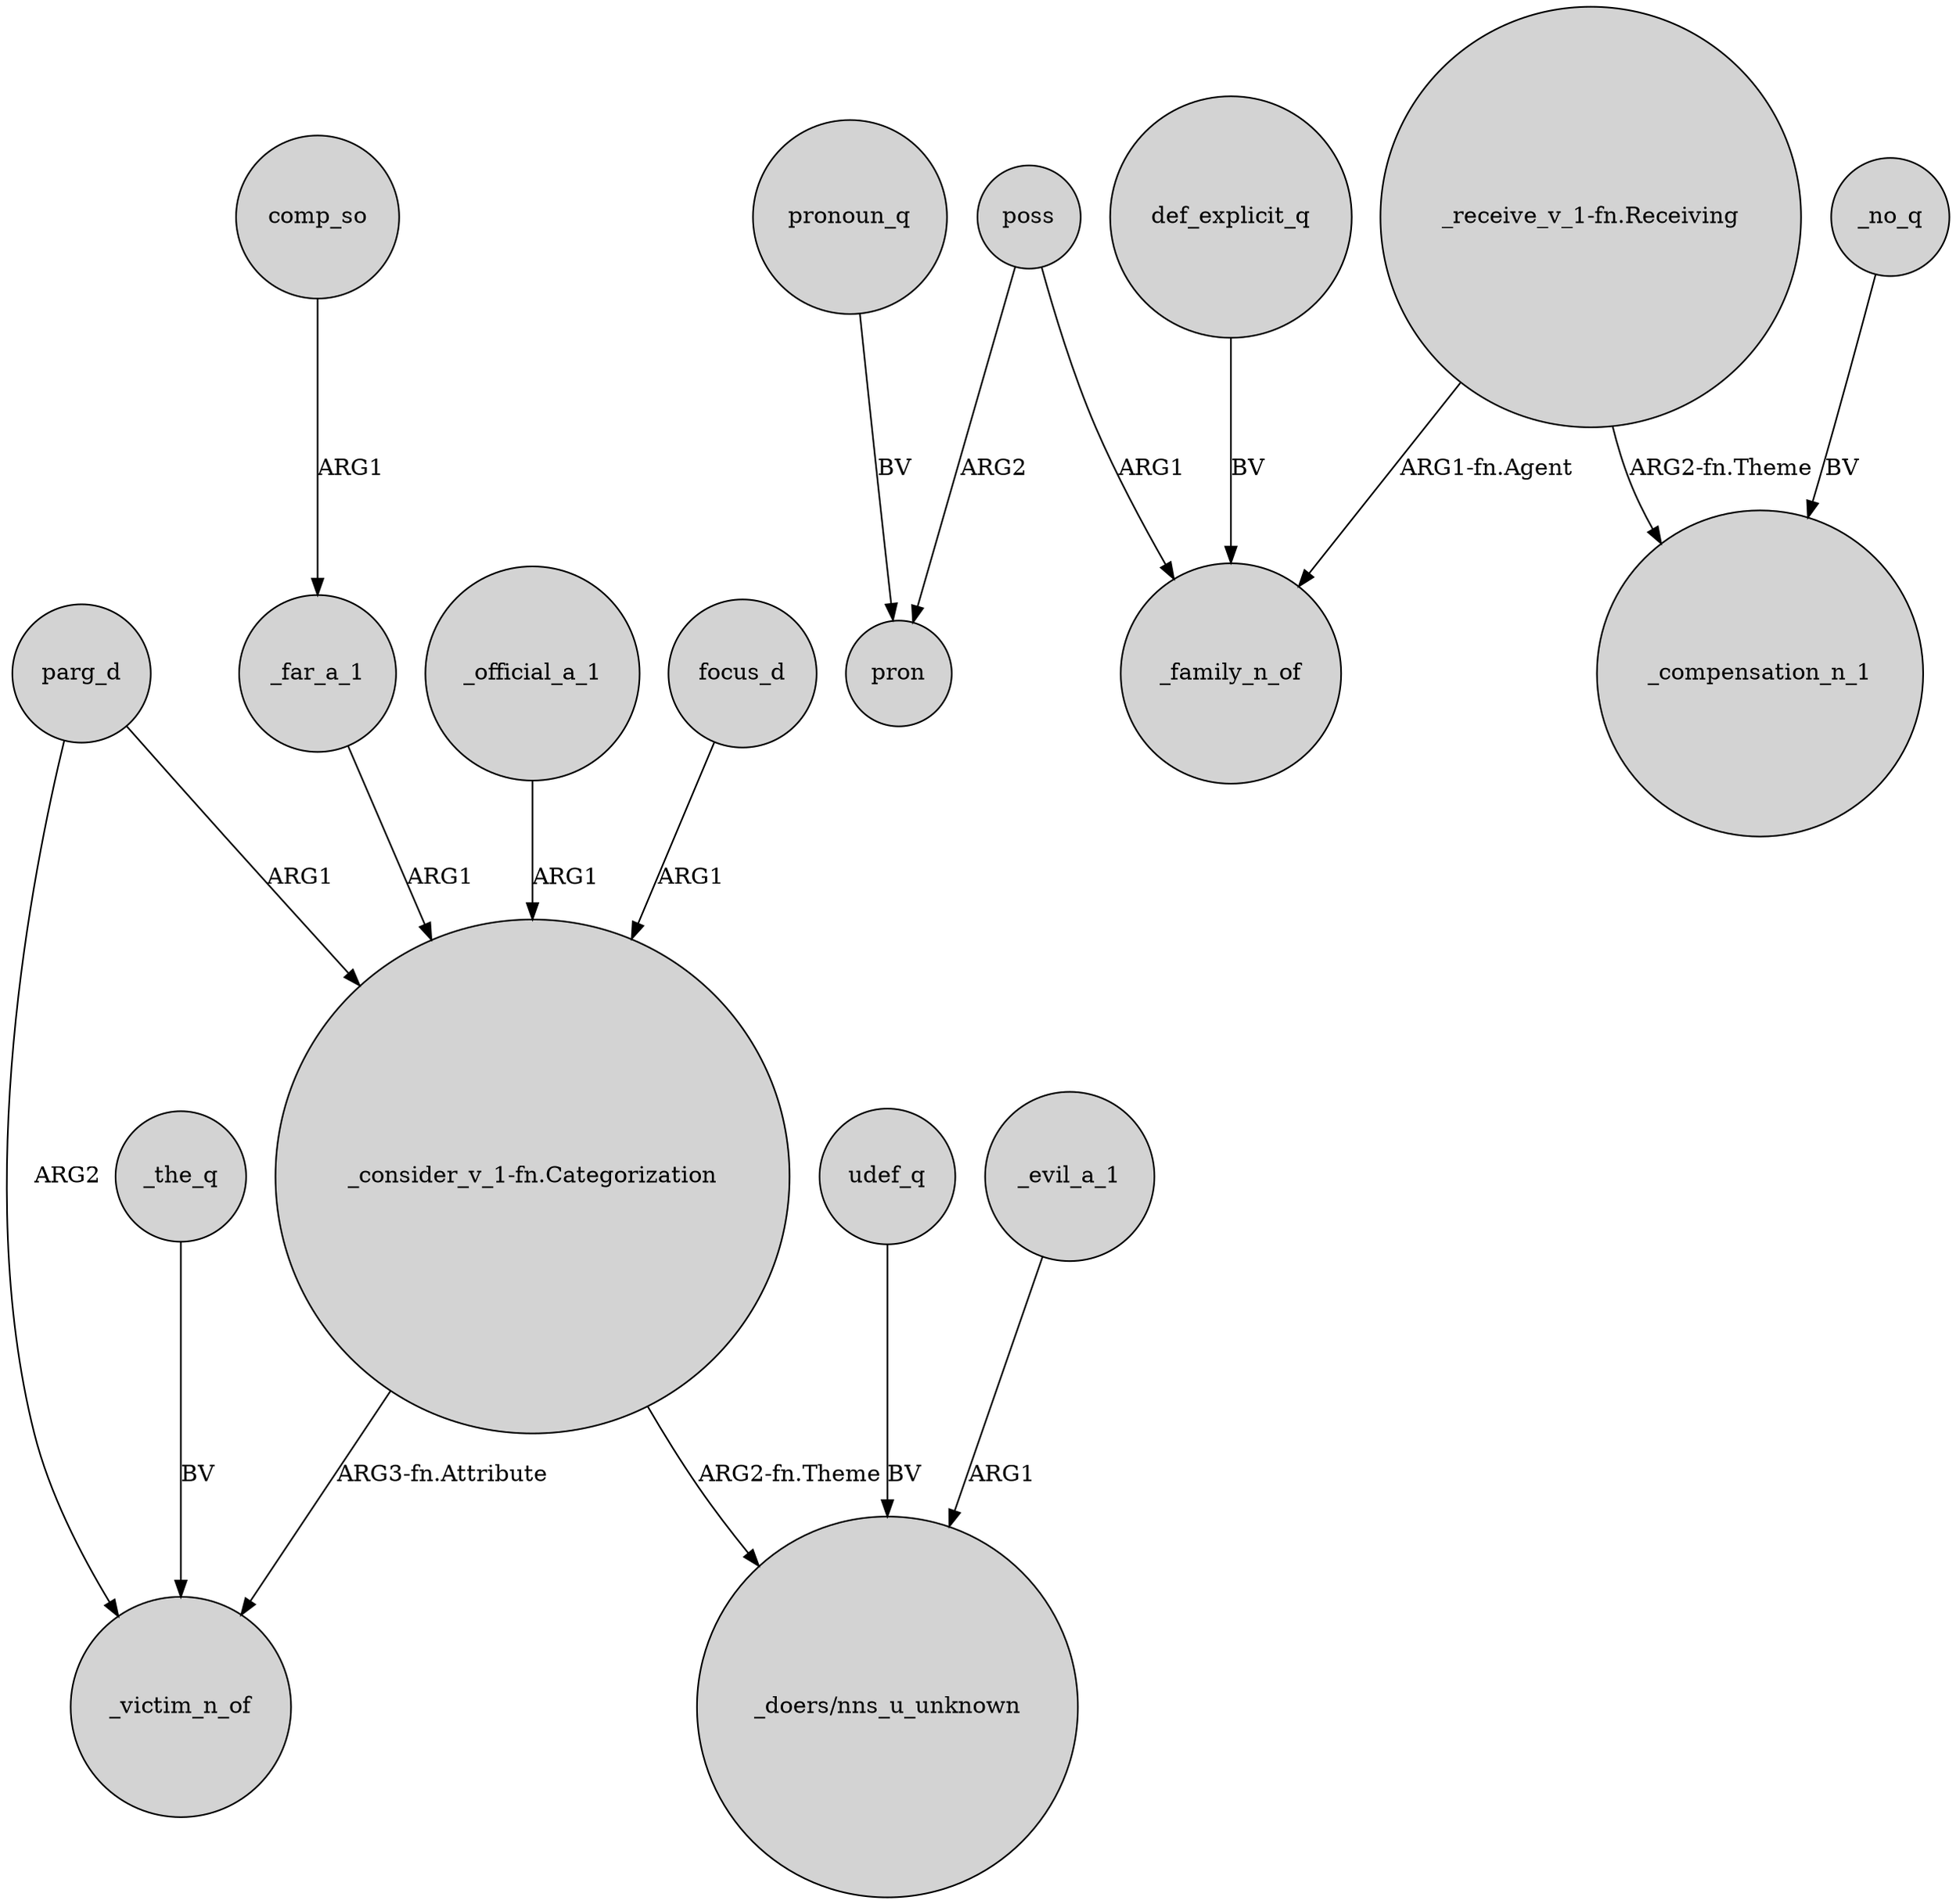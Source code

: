digraph {
	node [shape=circle style=filled]
	focus_d -> "_consider_v_1-fn.Categorization" [label=ARG1]
	parg_d -> "_consider_v_1-fn.Categorization" [label=ARG1]
	parg_d -> _victim_n_of [label=ARG2]
	_far_a_1 -> "_consider_v_1-fn.Categorization" [label=ARG1]
	_the_q -> _victim_n_of [label=BV]
	"_consider_v_1-fn.Categorization" -> _victim_n_of [label="ARG3-fn.Attribute"]
	_official_a_1 -> "_consider_v_1-fn.Categorization" [label=ARG1]
	udef_q -> "_doers/nns_u_unknown" [label=BV]
	def_explicit_q -> _family_n_of [label=BV]
	poss -> pron [label=ARG2]
	_no_q -> _compensation_n_1 [label=BV]
	poss -> _family_n_of [label=ARG1]
	"_receive_v_1-fn.Receiving" -> _compensation_n_1 [label="ARG2-fn.Theme"]
	"_consider_v_1-fn.Categorization" -> "_doers/nns_u_unknown" [label="ARG2-fn.Theme"]
	_evil_a_1 -> "_doers/nns_u_unknown" [label=ARG1]
	comp_so -> _far_a_1 [label=ARG1]
	"_receive_v_1-fn.Receiving" -> _family_n_of [label="ARG1-fn.Agent"]
	pronoun_q -> pron [label=BV]
}
